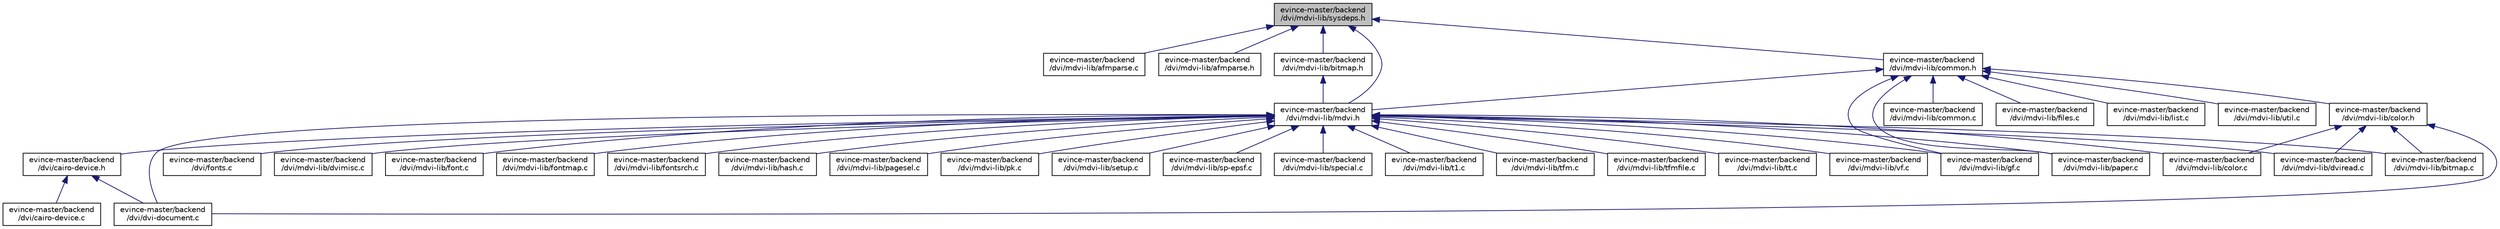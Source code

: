 digraph "evince-master/backend/dvi/mdvi-lib/sysdeps.h"
{
  edge [fontname="Helvetica",fontsize="10",labelfontname="Helvetica",labelfontsize="10"];
  node [fontname="Helvetica",fontsize="10",shape=record];
  Node1 [label="evince-master/backend\l/dvi/mdvi-lib/sysdeps.h",height=0.2,width=0.4,color="black", fillcolor="grey75", style="filled" fontcolor="black"];
  Node1 -> Node2 [dir="back",color="midnightblue",fontsize="10",style="solid",fontname="Helvetica"];
  Node2 [label="evince-master/backend\l/dvi/mdvi-lib/afmparse.c",height=0.2,width=0.4,color="black", fillcolor="white", style="filled",URL="$d8/da2/afmparse_8c.html"];
  Node1 -> Node3 [dir="back",color="midnightblue",fontsize="10",style="solid",fontname="Helvetica"];
  Node3 [label="evince-master/backend\l/dvi/mdvi-lib/afmparse.h",height=0.2,width=0.4,color="black", fillcolor="white", style="filled",URL="$dd/d59/afmparse_8h.html"];
  Node1 -> Node4 [dir="back",color="midnightblue",fontsize="10",style="solid",fontname="Helvetica"];
  Node4 [label="evince-master/backend\l/dvi/mdvi-lib/mdvi.h",height=0.2,width=0.4,color="black", fillcolor="white", style="filled",URL="$d9/df8/mdvi_8h.html"];
  Node4 -> Node5 [dir="back",color="midnightblue",fontsize="10",style="solid",fontname="Helvetica"];
  Node5 [label="evince-master/backend\l/dvi/cairo-device.h",height=0.2,width=0.4,color="black", fillcolor="white", style="filled",URL="$d9/d39/cairo-device_8h.html"];
  Node5 -> Node6 [dir="back",color="midnightblue",fontsize="10",style="solid",fontname="Helvetica"];
  Node6 [label="evince-master/backend\l/dvi/cairo-device.c",height=0.2,width=0.4,color="black", fillcolor="white", style="filled",URL="$dd/d63/cairo-device_8c.html"];
  Node5 -> Node7 [dir="back",color="midnightblue",fontsize="10",style="solid",fontname="Helvetica"];
  Node7 [label="evince-master/backend\l/dvi/dvi-document.c",height=0.2,width=0.4,color="black", fillcolor="white", style="filled",URL="$d3/df3/dvi-document_8c.html"];
  Node4 -> Node7 [dir="back",color="midnightblue",fontsize="10",style="solid",fontname="Helvetica"];
  Node4 -> Node8 [dir="back",color="midnightblue",fontsize="10",style="solid",fontname="Helvetica"];
  Node8 [label="evince-master/backend\l/dvi/fonts.c",height=0.2,width=0.4,color="black", fillcolor="white", style="filled",URL="$d8/d57/fonts_8c.html"];
  Node4 -> Node9 [dir="back",color="midnightblue",fontsize="10",style="solid",fontname="Helvetica"];
  Node9 [label="evince-master/backend\l/dvi/mdvi-lib/bitmap.c",height=0.2,width=0.4,color="black", fillcolor="white", style="filled",URL="$df/d9a/bitmap_8c.html"];
  Node4 -> Node10 [dir="back",color="midnightblue",fontsize="10",style="solid",fontname="Helvetica"];
  Node10 [label="evince-master/backend\l/dvi/mdvi-lib/color.c",height=0.2,width=0.4,color="black", fillcolor="white", style="filled",URL="$d5/def/color_8c.html"];
  Node4 -> Node11 [dir="back",color="midnightblue",fontsize="10",style="solid",fontname="Helvetica"];
  Node11 [label="evince-master/backend\l/dvi/mdvi-lib/dvimisc.c",height=0.2,width=0.4,color="black", fillcolor="white", style="filled",URL="$d4/d57/dvimisc_8c.html"];
  Node4 -> Node12 [dir="back",color="midnightblue",fontsize="10",style="solid",fontname="Helvetica"];
  Node12 [label="evince-master/backend\l/dvi/mdvi-lib/dviread.c",height=0.2,width=0.4,color="black", fillcolor="white", style="filled",URL="$de/d70/dviread_8c.html"];
  Node4 -> Node13 [dir="back",color="midnightblue",fontsize="10",style="solid",fontname="Helvetica"];
  Node13 [label="evince-master/backend\l/dvi/mdvi-lib/font.c",height=0.2,width=0.4,color="black", fillcolor="white", style="filled",URL="$da/d8c/font_8c.html"];
  Node4 -> Node14 [dir="back",color="midnightblue",fontsize="10",style="solid",fontname="Helvetica"];
  Node14 [label="evince-master/backend\l/dvi/mdvi-lib/fontmap.c",height=0.2,width=0.4,color="black", fillcolor="white", style="filled",URL="$d5/d8f/fontmap_8c.html"];
  Node4 -> Node15 [dir="back",color="midnightblue",fontsize="10",style="solid",fontname="Helvetica"];
  Node15 [label="evince-master/backend\l/dvi/mdvi-lib/fontsrch.c",height=0.2,width=0.4,color="black", fillcolor="white", style="filled",URL="$d0/d52/fontsrch_8c.html"];
  Node4 -> Node16 [dir="back",color="midnightblue",fontsize="10",style="solid",fontname="Helvetica"];
  Node16 [label="evince-master/backend\l/dvi/mdvi-lib/gf.c",height=0.2,width=0.4,color="black", fillcolor="white", style="filled",URL="$d4/dde/gf_8c.html"];
  Node4 -> Node17 [dir="back",color="midnightblue",fontsize="10",style="solid",fontname="Helvetica"];
  Node17 [label="evince-master/backend\l/dvi/mdvi-lib/hash.c",height=0.2,width=0.4,color="black", fillcolor="white", style="filled",URL="$d1/d04/hash_8c.html"];
  Node4 -> Node18 [dir="back",color="midnightblue",fontsize="10",style="solid",fontname="Helvetica"];
  Node18 [label="evince-master/backend\l/dvi/mdvi-lib/pagesel.c",height=0.2,width=0.4,color="black", fillcolor="white", style="filled",URL="$da/d4e/pagesel_8c.html"];
  Node4 -> Node19 [dir="back",color="midnightblue",fontsize="10",style="solid",fontname="Helvetica"];
  Node19 [label="evince-master/backend\l/dvi/mdvi-lib/paper.c",height=0.2,width=0.4,color="black", fillcolor="white", style="filled",URL="$d1/d17/paper_8c.html"];
  Node4 -> Node20 [dir="back",color="midnightblue",fontsize="10",style="solid",fontname="Helvetica"];
  Node20 [label="evince-master/backend\l/dvi/mdvi-lib/pk.c",height=0.2,width=0.4,color="black", fillcolor="white", style="filled",URL="$db/dbd/pk_8c.html"];
  Node4 -> Node21 [dir="back",color="midnightblue",fontsize="10",style="solid",fontname="Helvetica"];
  Node21 [label="evince-master/backend\l/dvi/mdvi-lib/setup.c",height=0.2,width=0.4,color="black", fillcolor="white", style="filled",URL="$d2/d2e/setup_8c.html"];
  Node4 -> Node22 [dir="back",color="midnightblue",fontsize="10",style="solid",fontname="Helvetica"];
  Node22 [label="evince-master/backend\l/dvi/mdvi-lib/sp-epsf.c",height=0.2,width=0.4,color="black", fillcolor="white", style="filled",URL="$d9/dfb/sp-epsf_8c.html"];
  Node4 -> Node23 [dir="back",color="midnightblue",fontsize="10",style="solid",fontname="Helvetica"];
  Node23 [label="evince-master/backend\l/dvi/mdvi-lib/special.c",height=0.2,width=0.4,color="black", fillcolor="white", style="filled",URL="$da/d14/special_8c.html"];
  Node4 -> Node24 [dir="back",color="midnightblue",fontsize="10",style="solid",fontname="Helvetica"];
  Node24 [label="evince-master/backend\l/dvi/mdvi-lib/t1.c",height=0.2,width=0.4,color="black", fillcolor="white", style="filled",URL="$db/dec/t1_8c.html"];
  Node4 -> Node25 [dir="back",color="midnightblue",fontsize="10",style="solid",fontname="Helvetica"];
  Node25 [label="evince-master/backend\l/dvi/mdvi-lib/tfm.c",height=0.2,width=0.4,color="black", fillcolor="white", style="filled",URL="$d2/da1/tfm_8c.html"];
  Node4 -> Node26 [dir="back",color="midnightblue",fontsize="10",style="solid",fontname="Helvetica"];
  Node26 [label="evince-master/backend\l/dvi/mdvi-lib/tfmfile.c",height=0.2,width=0.4,color="black", fillcolor="white", style="filled",URL="$df/d4e/tfmfile_8c.html"];
  Node4 -> Node27 [dir="back",color="midnightblue",fontsize="10",style="solid",fontname="Helvetica"];
  Node27 [label="evince-master/backend\l/dvi/mdvi-lib/tt.c",height=0.2,width=0.4,color="black", fillcolor="white", style="filled",URL="$da/d48/tt_8c.html"];
  Node4 -> Node28 [dir="back",color="midnightblue",fontsize="10",style="solid",fontname="Helvetica"];
  Node28 [label="evince-master/backend\l/dvi/mdvi-lib/vf.c",height=0.2,width=0.4,color="black", fillcolor="white", style="filled",URL="$d3/daf/vf_8c.html"];
  Node1 -> Node29 [dir="back",color="midnightblue",fontsize="10",style="solid",fontname="Helvetica"];
  Node29 [label="evince-master/backend\l/dvi/mdvi-lib/bitmap.h",height=0.2,width=0.4,color="black", fillcolor="white", style="filled",URL="$da/dcb/bitmap_8h.html"];
  Node29 -> Node4 [dir="back",color="midnightblue",fontsize="10",style="solid",fontname="Helvetica"];
  Node1 -> Node30 [dir="back",color="midnightblue",fontsize="10",style="solid",fontname="Helvetica"];
  Node30 [label="evince-master/backend\l/dvi/mdvi-lib/common.h",height=0.2,width=0.4,color="black", fillcolor="white", style="filled",URL="$dc/d54/common_8h.html"];
  Node30 -> Node4 [dir="back",color="midnightblue",fontsize="10",style="solid",fontname="Helvetica"];
  Node30 -> Node31 [dir="back",color="midnightblue",fontsize="10",style="solid",fontname="Helvetica"];
  Node31 [label="evince-master/backend\l/dvi/mdvi-lib/color.h",height=0.2,width=0.4,color="black", fillcolor="white", style="filled",URL="$da/dec/color_8h.html"];
  Node31 -> Node7 [dir="back",color="midnightblue",fontsize="10",style="solid",fontname="Helvetica"];
  Node31 -> Node9 [dir="back",color="midnightblue",fontsize="10",style="solid",fontname="Helvetica"];
  Node31 -> Node10 [dir="back",color="midnightblue",fontsize="10",style="solid",fontname="Helvetica"];
  Node31 -> Node12 [dir="back",color="midnightblue",fontsize="10",style="solid",fontname="Helvetica"];
  Node30 -> Node32 [dir="back",color="midnightblue",fontsize="10",style="solid",fontname="Helvetica"];
  Node32 [label="evince-master/backend\l/dvi/mdvi-lib/common.c",height=0.2,width=0.4,color="black", fillcolor="white", style="filled",URL="$d8/d19/common_8c.html"];
  Node30 -> Node33 [dir="back",color="midnightblue",fontsize="10",style="solid",fontname="Helvetica"];
  Node33 [label="evince-master/backend\l/dvi/mdvi-lib/files.c",height=0.2,width=0.4,color="black", fillcolor="white", style="filled",URL="$d8/d8c/files_8c.html"];
  Node30 -> Node16 [dir="back",color="midnightblue",fontsize="10",style="solid",fontname="Helvetica"];
  Node30 -> Node34 [dir="back",color="midnightblue",fontsize="10",style="solid",fontname="Helvetica"];
  Node34 [label="evince-master/backend\l/dvi/mdvi-lib/list.c",height=0.2,width=0.4,color="black", fillcolor="white", style="filled",URL="$d7/d40/list_8c.html"];
  Node30 -> Node19 [dir="back",color="midnightblue",fontsize="10",style="solid",fontname="Helvetica"];
  Node30 -> Node35 [dir="back",color="midnightblue",fontsize="10",style="solid",fontname="Helvetica"];
  Node35 [label="evince-master/backend\l/dvi/mdvi-lib/util.c",height=0.2,width=0.4,color="black", fillcolor="white", style="filled",URL="$de/df1/util_8c.html"];
}
